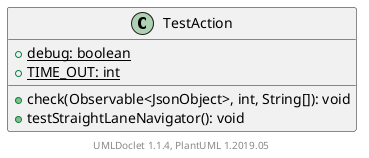 @startuml

    class TestAction [[TestAction.html]] {
        {static} +debug: boolean
        {static} +TIME_OUT: int
        +check(Observable<JsonObject>, int, String[]): void
        +testStraightLaneNavigator(): void
    }


    center footer UMLDoclet 1.1.4, PlantUML 1.2019.05
@enduml
